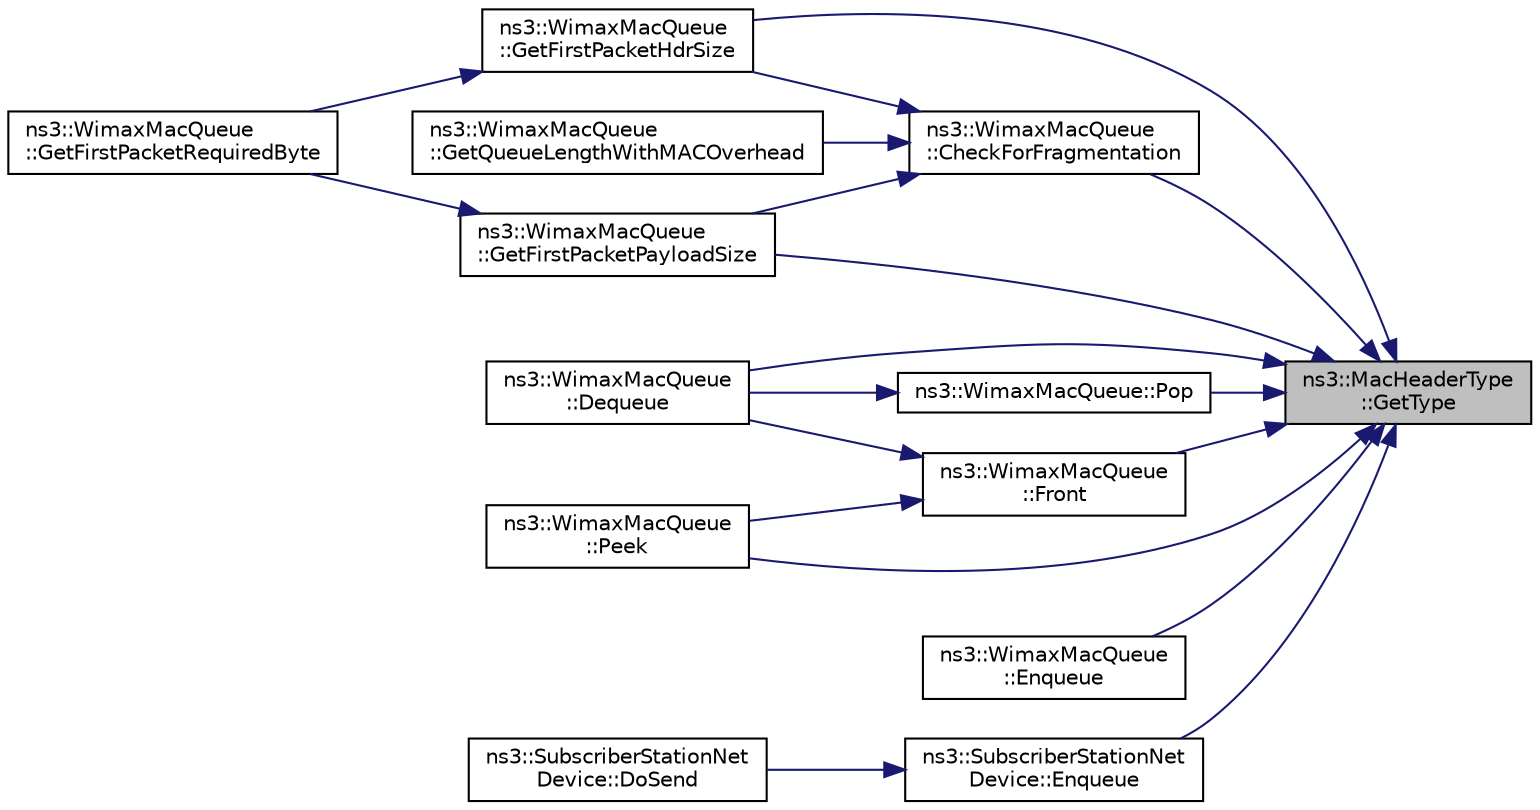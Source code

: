 digraph "ns3::MacHeaderType::GetType"
{
 // LATEX_PDF_SIZE
  edge [fontname="Helvetica",fontsize="10",labelfontname="Helvetica",labelfontsize="10"];
  node [fontname="Helvetica",fontsize="10",shape=record];
  rankdir="RL";
  Node1 [label="ns3::MacHeaderType\l::GetType",height=0.2,width=0.4,color="black", fillcolor="grey75", style="filled", fontcolor="black",tooltip="Get type field."];
  Node1 -> Node2 [dir="back",color="midnightblue",fontsize="10",style="solid",fontname="Helvetica"];
  Node2 [label="ns3::WimaxMacQueue\l::CheckForFragmentation",height=0.2,width=0.4,color="black", fillcolor="white", style="filled",URL="$classns3_1_1_wimax_mac_queue.html#aba14f6efd4ebb33ac03afd4bbc1461b6",tooltip="Check for fragmentation of the first packet of the specified type."];
  Node2 -> Node3 [dir="back",color="midnightblue",fontsize="10",style="solid",fontname="Helvetica"];
  Node3 [label="ns3::WimaxMacQueue\l::GetFirstPacketHdrSize",height=0.2,width=0.4,color="black", fillcolor="white", style="filled",URL="$classns3_1_1_wimax_mac_queue.html#a768ad0214a2ed77aea0603533a45d5c6",tooltip="Get first packet header size of the specified type."];
  Node3 -> Node4 [dir="back",color="midnightblue",fontsize="10",style="solid",fontname="Helvetica"];
  Node4 [label="ns3::WimaxMacQueue\l::GetFirstPacketRequiredByte",height=0.2,width=0.4,color="black", fillcolor="white", style="filled",URL="$classns3_1_1_wimax_mac_queue.html#a3e407a26428eca8d2486bb60b29a612b",tooltip="Get required number of bytes to hold first packet of packetType."];
  Node2 -> Node5 [dir="back",color="midnightblue",fontsize="10",style="solid",fontname="Helvetica"];
  Node5 [label="ns3::WimaxMacQueue\l::GetFirstPacketPayloadSize",height=0.2,width=0.4,color="black", fillcolor="white", style="filled",URL="$classns3_1_1_wimax_mac_queue.html#a149ce1f253758a203f0b4539ef2c1270",tooltip="Get first packet payload size of the specified type."];
  Node5 -> Node4 [dir="back",color="midnightblue",fontsize="10",style="solid",fontname="Helvetica"];
  Node2 -> Node6 [dir="back",color="midnightblue",fontsize="10",style="solid",fontname="Helvetica"];
  Node6 [label="ns3::WimaxMacQueue\l::GetQueueLengthWithMACOverhead",height=0.2,width=0.4,color="black", fillcolor="white", style="filled",URL="$classns3_1_1_wimax_mac_queue.html#a5e0c4f03f3bf8f8c3dd6eb06cdea1c6a",tooltip="Get queue length considering also the MAC overhead."];
  Node1 -> Node7 [dir="back",color="midnightblue",fontsize="10",style="solid",fontname="Helvetica"];
  Node7 [label="ns3::WimaxMacQueue\l::Dequeue",height=0.2,width=0.4,color="black", fillcolor="white", style="filled",URL="$classns3_1_1_wimax_mac_queue.html#a4043c5bb643fbac159a09d19a6e4bb7b",tooltip="Dequeue a packet of type packetType from the queue."];
  Node1 -> Node8 [dir="back",color="midnightblue",fontsize="10",style="solid",fontname="Helvetica"];
  Node8 [label="ns3::WimaxMacQueue\l::Enqueue",height=0.2,width=0.4,color="black", fillcolor="white", style="filled",URL="$classns3_1_1_wimax_mac_queue.html#acf25b96a645045ebb802d721e52e6f49",tooltip="Enqueue a packet."];
  Node1 -> Node9 [dir="back",color="midnightblue",fontsize="10",style="solid",fontname="Helvetica"];
  Node9 [label="ns3::SubscriberStationNet\lDevice::Enqueue",height=0.2,width=0.4,color="black", fillcolor="white", style="filled",URL="$classns3_1_1_subscriber_station_net_device.html#a0a327d87f10438d023569350852a71e7",tooltip="Enqueue a packet into a connection queue."];
  Node9 -> Node10 [dir="back",color="midnightblue",fontsize="10",style="solid",fontname="Helvetica"];
  Node10 [label="ns3::SubscriberStationNet\lDevice::DoSend",height=0.2,width=0.4,color="black", fillcolor="white", style="filled",URL="$classns3_1_1_subscriber_station_net_device.html#a345ffddc3bb25991846652c4c58c7b8b",tooltip="Send a packet."];
  Node1 -> Node11 [dir="back",color="midnightblue",fontsize="10",style="solid",fontname="Helvetica"];
  Node11 [label="ns3::WimaxMacQueue\l::Front",height=0.2,width=0.4,color="black", fillcolor="white", style="filled",URL="$classns3_1_1_wimax_mac_queue.html#a3338f497ef649fc33d9af3618332ad45",tooltip="In the case of non-UGS service flows at the SS side the queue will store both data packets and bandwi..."];
  Node11 -> Node7 [dir="back",color="midnightblue",fontsize="10",style="solid",fontname="Helvetica"];
  Node11 -> Node12 [dir="back",color="midnightblue",fontsize="10",style="solid",fontname="Helvetica"];
  Node12 [label="ns3::WimaxMacQueue\l::Peek",height=0.2,width=0.4,color="black", fillcolor="white", style="filled",URL="$classns3_1_1_wimax_mac_queue.html#ab30501ddb08a465f121182315fb44ad2",tooltip="Two versions for SS without Generic MAC Header parameter, as SS's scheduler does not require to know ..."];
  Node1 -> Node3 [dir="back",color="midnightblue",fontsize="10",style="solid",fontname="Helvetica"];
  Node1 -> Node5 [dir="back",color="midnightblue",fontsize="10",style="solid",fontname="Helvetica"];
  Node1 -> Node12 [dir="back",color="midnightblue",fontsize="10",style="solid",fontname="Helvetica"];
  Node1 -> Node13 [dir="back",color="midnightblue",fontsize="10",style="solid",fontname="Helvetica"];
  Node13 [label="ns3::WimaxMacQueue::Pop",height=0.2,width=0.4,color="black", fillcolor="white", style="filled",URL="$classns3_1_1_wimax_mac_queue.html#a35f80569dacb6e4b01ecadc4f3fa7dd4",tooltip="Pop function."];
  Node13 -> Node7 [dir="back",color="midnightblue",fontsize="10",style="solid",fontname="Helvetica"];
}
